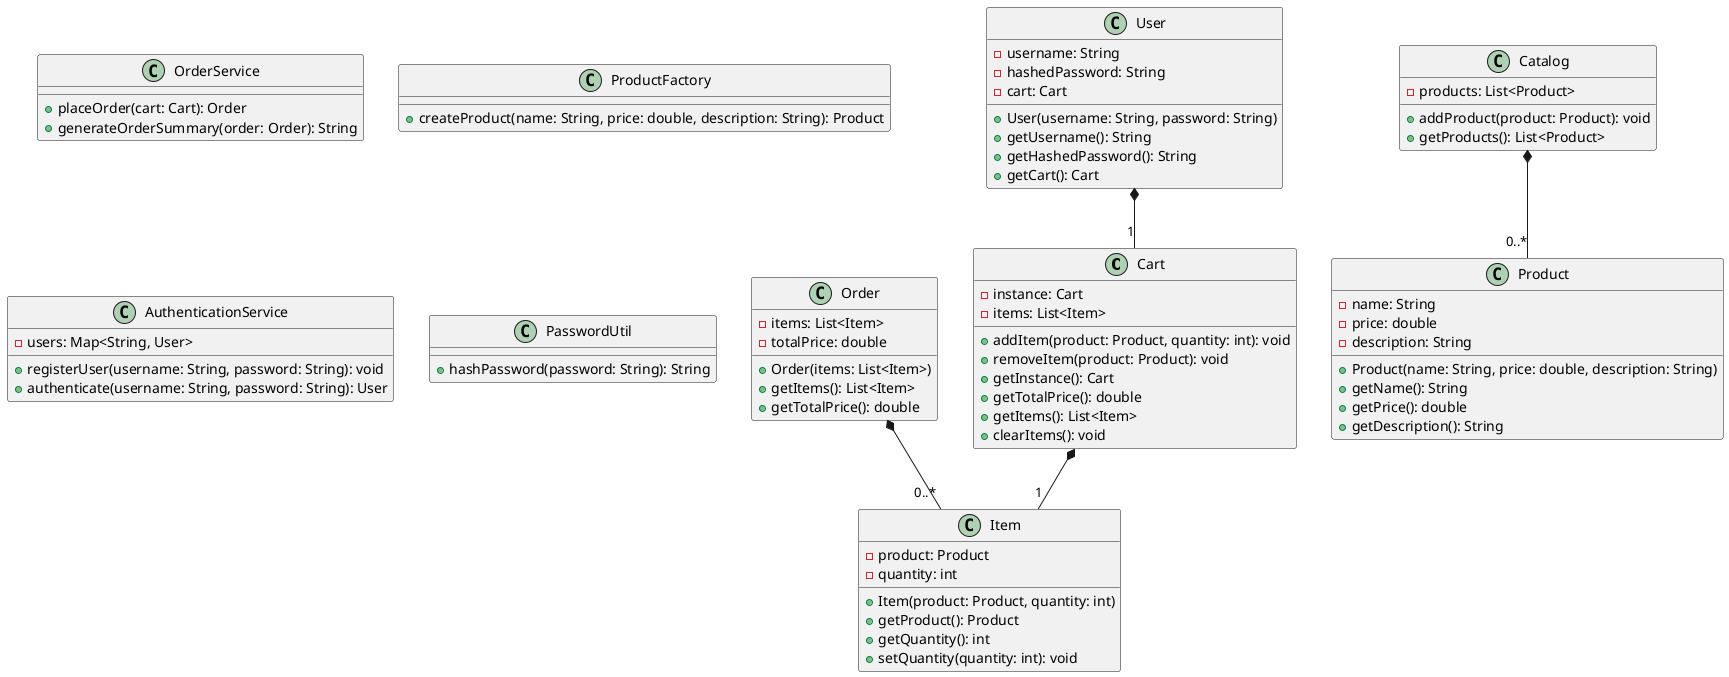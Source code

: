 @startuml

class Cart {
  -instance: Cart
  -items: List<Item>
  +addItem(product: Product, quantity: int): void
  +removeItem(product: Product): void
  +getInstance(): Cart
  +getTotalPrice(): double
  +getItems(): List<Item>
  +clearItems(): void
}

class Catalog {
  -products: List<Product>
  +addProduct(product: Product): void
  +getProducts(): List<Product>
}

class Item {
  -product: Product
  -quantity: int
  +Item(product: Product, quantity: int)
  +getProduct(): Product
  +getQuantity(): int
  +setQuantity(quantity: int): void
}

class Order {
  -items: List<Item>
  -totalPrice: double
  +Order(items: List<Item>)
  +getItems(): List<Item>
  +getTotalPrice(): double
}

class OrderService {
  +placeOrder(cart: Cart): Order
  +generateOrderSummary(order: Order): String
}

class Product {
  -name: String
  -price: double
  -description: String
  +Product(name: String, price: double, description: String)
  +getName(): String
  +getPrice(): double
  +getDescription(): String
}

class ProductFactory {
  +createProduct(name: String, price: double, description: String): Product
}

class User {
  -username: String
  -hashedPassword: String
  -cart: Cart
  +User(username: String, password: String)
  +getUsername(): String
  +getHashedPassword(): String
  +getCart(): Cart
}

class AuthenticationService {
  -users: Map<String, User>
  +registerUser(username: String, password: String): void
  +authenticate(username: String, password: String): User
}

class PasswordUtil {
  +hashPassword(password: String): String
}

Cart *-- "1" Item
Catalog *-- "0..*" Product
Order *-- "0..*" Item
User *-- "1" Cart

@enduml

